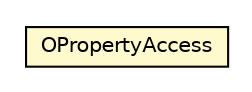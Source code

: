 #!/usr/local/bin/dot
#
# Class diagram 
# Generated by UMLGraph version R5_6-24-gf6e263 (http://www.umlgraph.org/)
#

digraph G {
	edge [fontname="Helvetica",fontsize=10,labelfontname="Helvetica",labelfontsize=10];
	node [fontname="Helvetica",fontsize=10,shape=plaintext];
	nodesep=0.25;
	ranksep=0.5;
	// com.orientechnologies.orient.core.metadata.security.OPropertyAccess
	c5255785 [label=<<table title="com.orientechnologies.orient.core.metadata.security.OPropertyAccess" border="0" cellborder="1" cellspacing="0" cellpadding="2" port="p" bgcolor="lemonChiffon" href="./OPropertyAccess.html">
		<tr><td><table border="0" cellspacing="0" cellpadding="1">
<tr><td align="center" balign="center"> OPropertyAccess </td></tr>
		</table></td></tr>
		</table>>, URL="./OPropertyAccess.html", fontname="Helvetica", fontcolor="black", fontsize=10.0];
}

